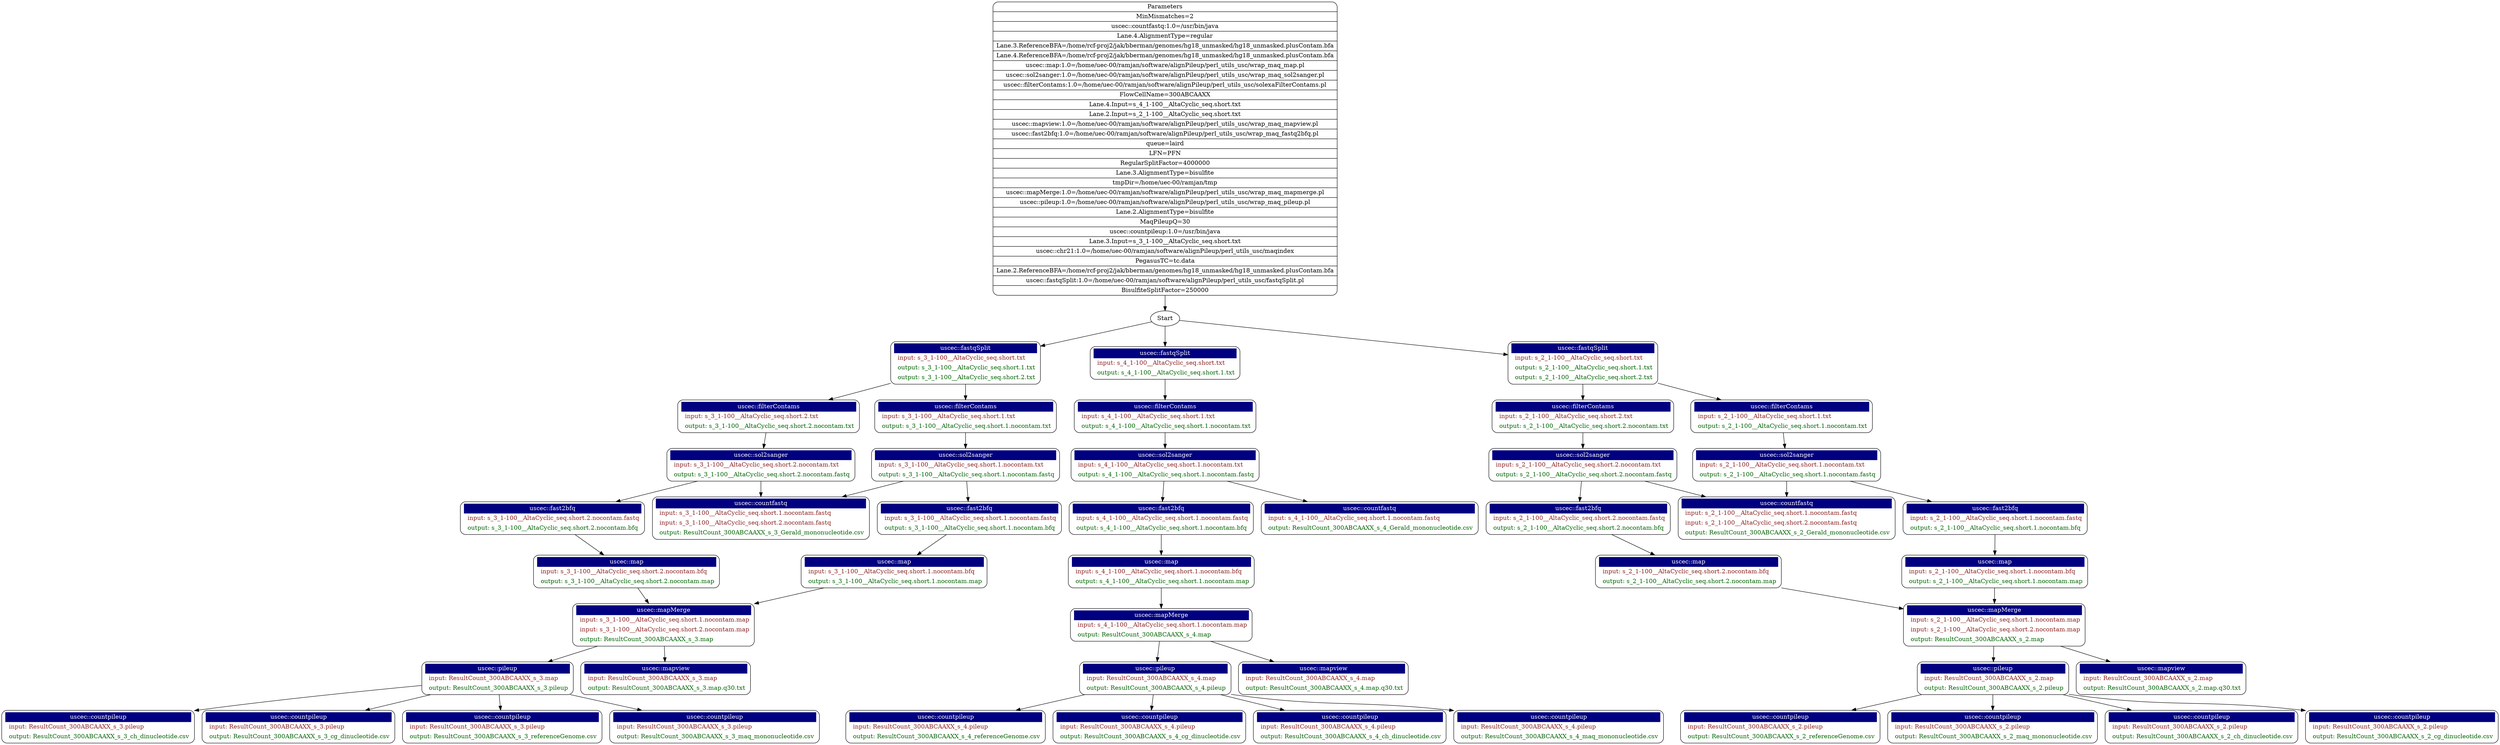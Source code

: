 digraph g {
"Parameters" [
shape = "Mrecord"
 label = "{ Parameters  | MinMismatches=2 | uscec::countfastq:1.0=/usr/bin/java | Lane.4.AlignmentType=regular | Lane.3.ReferenceBFA=/home/rcf-proj2/jak/bberman/genomes/hg18_unmasked/hg18_unmasked.plusContam.bfa | Lane.4.ReferenceBFA=/home/rcf-proj2/jak/bberman/genomes/hg18_unmasked/hg18_unmasked.plusContam.bfa | uscec::map:1.0=/home/uec-00/ramjan/software/alignPileup/perl_utils_usc/wrap_maq_map.pl | uscec::sol2sanger:1.0=/home/uec-00/ramjan/software/alignPileup/perl_utils_usc/wrap_maq_sol2sanger.pl | uscec::filterContams:1.0=/home/uec-00/ramjan/software/alignPileup/perl_utils_usc/solexaFilterContams.pl | FlowCellName=300ABCAAXX | Lane.4.Input=s_4_1-100__AltaCyclic_seq.short.txt | Lane.2.Input=s_2_1-100__AltaCyclic_seq.short.txt | uscec::mapview:1.0=/home/uec-00/ramjan/software/alignPileup/perl_utils_usc/wrap_maq_mapview.pl | uscec::fast2bfq:1.0=/home/uec-00/ramjan/software/alignPileup/perl_utils_usc/wrap_maq_fastq2bfq.pl | queue=laird | LFN=PFN | RegularSplitFactor=4000000 | Lane.3.AlignmentType=bisulfite | tmpDir=/home/uec-00/ramjan/tmp | uscec::mapMerge:1.0=/home/uec-00/ramjan/software/alignPileup/perl_utils_usc/wrap_maq_mapmerge.pl | uscec::pileup:1.0=/home/uec-00/ramjan/software/alignPileup/perl_utils_usc/wrap_maq_pileup.pl | Lane.2.AlignmentType=bisulfite | MaqPileupQ=30 | uscec::countpileup:1.0=/usr/bin/java | Lane.3.Input=s_3_1-100__AltaCyclic_seq.short.txt | uscec::chr21:1.0=/home/uec-00/ramjan/software/alignPileup/perl_utils_usc/maqindex | PegasusTC=tc.data | Lane.2.ReferenceBFA=/home/rcf-proj2/jak/bberman/genomes/hg18_unmasked/hg18_unmasked.plusContam.bfa | uscec::fastqSplit:1.0=/home/uec-00/ramjan/software/alignPileup/perl_utils_usc/fastqSplit.pl | BisulfiteSplitFactor=250000}" ];
"filterContams_s_2_1-100__AltaCyclic_seq.short.2.txt" [
shape = "Mrecord"
label =<<table border="0" cellborder="0" cellspacing="0" cellpadding="4"><tr><td bgcolor="navy"><font color="white">uscec::filterContams</font></td></tr><tr><td align="left"><font color="brown4"> input: s_2_1-100__AltaCyclic_seq.short.2.txt</font></td></tr><tr><td align="left"><font color="darkgreen"> output: s_2_1-100__AltaCyclic_seq.short.2.nocontam.txt</font></td></tr></table>> ];
"map_s_2_1-100__AltaCyclic_seq.short.2.nocontam.bfq" [
shape = "Mrecord"
label =<<table border="0" cellborder="0" cellspacing="0" cellpadding="4"><tr><td bgcolor="navy"><font color="white">uscec::map</font></td></tr><tr><td align="left"><font color="brown4"> input: s_2_1-100__AltaCyclic_seq.short.2.nocontam.bfq</font></td></tr><tr><td align="left"><font color="darkgreen"> output: s_2_1-100__AltaCyclic_seq.short.2.nocontam.map</font></td></tr></table>> ];
"fast2bfq_s_3_1-100__AltaCyclic_seq.short.1.nocontam.fastq" [
shape = "Mrecord"
label =<<table border="0" cellborder="0" cellspacing="0" cellpadding="4"><tr><td bgcolor="navy"><font color="white">uscec::fast2bfq</font></td></tr><tr><td align="left"><font color="brown4"> input: s_3_1-100__AltaCyclic_seq.short.1.nocontam.fastq</font></td></tr><tr><td align="left"><font color="darkgreen"> output: s_3_1-100__AltaCyclic_seq.short.1.nocontam.bfq</font></td></tr></table>> ];
"fast2bfq_s_2_1-100__AltaCyclic_seq.short.2.nocontam.fastq" [
shape = "Mrecord"
label =<<table border="0" cellborder="0" cellspacing="0" cellpadding="4"><tr><td bgcolor="navy"><font color="white">uscec::fast2bfq</font></td></tr><tr><td align="left"><font color="brown4"> input: s_2_1-100__AltaCyclic_seq.short.2.nocontam.fastq</font></td></tr><tr><td align="left"><font color="darkgreen"> output: s_2_1-100__AltaCyclic_seq.short.2.nocontam.bfq</font></td></tr></table>> ];
"fast2bfq_s_4_1-100__AltaCyclic_seq.short.1.nocontam.fastq" [
shape = "Mrecord"
label =<<table border="0" cellborder="0" cellspacing="0" cellpadding="4"><tr><td bgcolor="navy"><font color="white">uscec::fast2bfq</font></td></tr><tr><td align="left"><font color="brown4"> input: s_4_1-100__AltaCyclic_seq.short.1.nocontam.fastq</font></td></tr><tr><td align="left"><font color="darkgreen"> output: s_4_1-100__AltaCyclic_seq.short.1.nocontam.bfq</font></td></tr></table>> ];
"pileup_ResultCount_300ABCAAXX_s_2.map" [
shape = "Mrecord"
label =<<table border="0" cellborder="0" cellspacing="0" cellpadding="4"><tr><td bgcolor="navy"><font color="white">uscec::pileup</font></td></tr><tr><td align="left"><font color="brown4"> input: ResultCount_300ABCAAXX_s_2.map</font></td></tr><tr><td align="left"><font color="darkgreen"> output: ResultCount_300ABCAAXX_s_2.pileup</font></td></tr></table>> ];
"pileup_ResultCount_300ABCAAXX_s_3.map" [
shape = "Mrecord"
label =<<table border="0" cellborder="0" cellspacing="0" cellpadding="4"><tr><td bgcolor="navy"><font color="white">uscec::pileup</font></td></tr><tr><td align="left"><font color="brown4"> input: ResultCount_300ABCAAXX_s_3.map</font></td></tr><tr><td align="left"><font color="darkgreen"> output: ResultCount_300ABCAAXX_s_3.pileup</font></td></tr></table>> ];
"countfastq_300ABCAAXX2" [
shape = "Mrecord"
label =<<table border="0" cellborder="0" cellspacing="0" cellpadding="4"><tr><td bgcolor="navy"><font color="white">uscec::countfastq</font></td></tr><tr><td align="left"><font color="brown4"> input: s_2_1-100__AltaCyclic_seq.short.1.nocontam.fastq</font></td></tr><tr><td align="left"><font color="brown4"> input: s_2_1-100__AltaCyclic_seq.short.2.nocontam.fastq</font></td></tr><tr><td align="left"><font color="darkgreen"> output: ResultCount_300ABCAAXX_s_2_Gerald_mononucleotide.csv</font></td></tr></table>> ];
"countpileup_ResultCount_300ABCAAXX_s_4.pileup-refComposition" [
shape = "Mrecord"
label =<<table border="0" cellborder="0" cellspacing="0" cellpadding="4"><tr><td bgcolor="navy"><font color="white">uscec::countpileup</font></td></tr><tr><td align="left"><font color="brown4"> input: ResultCount_300ABCAAXX_s_4.pileup</font></td></tr><tr><td align="left"><font color="darkgreen"> output: ResultCount_300ABCAAXX_s_4_referenceGenome.csv</font></td></tr></table>> ];
"fast2bfq_s_2_1-100__AltaCyclic_seq.short.1.nocontam.fastq" [
shape = "Mrecord"
label =<<table border="0" cellborder="0" cellspacing="0" cellpadding="4"><tr><td bgcolor="navy"><font color="white">uscec::fast2bfq</font></td></tr><tr><td align="left"><font color="brown4"> input: s_2_1-100__AltaCyclic_seq.short.1.nocontam.fastq</font></td></tr><tr><td align="left"><font color="darkgreen"> output: s_2_1-100__AltaCyclic_seq.short.1.nocontam.bfq</font></td></tr></table>> ];
"sol2sanger_s_4_1-100__AltaCyclic_seq.short.1.nocontam.txt" [
shape = "Mrecord"
label =<<table border="0" cellborder="0" cellspacing="0" cellpadding="4"><tr><td bgcolor="navy"><font color="white">uscec::sol2sanger</font></td></tr><tr><td align="left"><font color="brown4"> input: s_4_1-100__AltaCyclic_seq.short.1.nocontam.txt</font></td></tr><tr><td align="left"><font color="darkgreen"> output: s_4_1-100__AltaCyclic_seq.short.1.nocontam.fastq</font></td></tr></table>> ];
"fastqSpit_s_3_1-100__AltaCyclic_seq.short.txt" [
shape = "Mrecord"
label =<<table border="0" cellborder="0" cellspacing="0" cellpadding="4"><tr><td bgcolor="navy"><font color="white">uscec::fastqSplit</font></td></tr><tr><td align="left"><font color="brown4"> input: s_3_1-100__AltaCyclic_seq.short.txt</font></td></tr><tr><td align="left"><font color="darkgreen"> output: s_3_1-100__AltaCyclic_seq.short.1.txt</font></td></tr><tr><td align="left"><font color="darkgreen"> output: s_3_1-100__AltaCyclic_seq.short.2.txt</font></td></tr></table>> ];
"map_s_3_1-100__AltaCyclic_seq.short.1.nocontam.bfq" [
shape = "Mrecord"
label =<<table border="0" cellborder="0" cellspacing="0" cellpadding="4"><tr><td bgcolor="navy"><font color="white">uscec::map</font></td></tr><tr><td align="left"><font color="brown4"> input: s_3_1-100__AltaCyclic_seq.short.1.nocontam.bfq</font></td></tr><tr><td align="left"><font color="darkgreen"> output: s_3_1-100__AltaCyclic_seq.short.1.nocontam.map</font></td></tr></table>> ];
"filterContams_s_3_1-100__AltaCyclic_seq.short.2.txt" [
shape = "Mrecord"
label =<<table border="0" cellborder="0" cellspacing="0" cellpadding="4"><tr><td bgcolor="navy"><font color="white">uscec::filterContams</font></td></tr><tr><td align="left"><font color="brown4"> input: s_3_1-100__AltaCyclic_seq.short.2.txt</font></td></tr><tr><td align="left"><font color="darkgreen"> output: s_3_1-100__AltaCyclic_seq.short.2.nocontam.txt</font></td></tr></table>> ];
"filterContams_s_4_1-100__AltaCyclic_seq.short.1.txt" [
shape = "Mrecord"
label =<<table border="0" cellborder="0" cellspacing="0" cellpadding="4"><tr><td bgcolor="navy"><font color="white">uscec::filterContams</font></td></tr><tr><td align="left"><font color="brown4"> input: s_4_1-100__AltaCyclic_seq.short.1.txt</font></td></tr><tr><td align="left"><font color="darkgreen"> output: s_4_1-100__AltaCyclic_seq.short.1.nocontam.txt</font></td></tr></table>> ];
"sol2sanger_s_2_1-100__AltaCyclic_seq.short.1.nocontam.txt" [
shape = "Mrecord"
label =<<table border="0" cellborder="0" cellspacing="0" cellpadding="4"><tr><td bgcolor="navy"><font color="white">uscec::sol2sanger</font></td></tr><tr><td align="left"><font color="brown4"> input: s_2_1-100__AltaCyclic_seq.short.1.nocontam.txt</font></td></tr><tr><td align="left"><font color="darkgreen"> output: s_2_1-100__AltaCyclic_seq.short.1.nocontam.fastq</font></td></tr></table>> ];
"fastqSpit_s_4_1-100__AltaCyclic_seq.short.txt" [
shape = "Mrecord"
label =<<table border="0" cellborder="0" cellspacing="0" cellpadding="4"><tr><td bgcolor="navy"><font color="white">uscec::fastqSplit</font></td></tr><tr><td align="left"><font color="brown4"> input: s_4_1-100__AltaCyclic_seq.short.txt</font></td></tr><tr><td align="left"><font color="darkgreen"> output: s_4_1-100__AltaCyclic_seq.short.1.txt</font></td></tr></table>> ];
"mapMerge_300ABCAAXX2" [
shape = "Mrecord"
label =<<table border="0" cellborder="0" cellspacing="0" cellpadding="4"><tr><td bgcolor="navy"><font color="white">uscec::mapMerge</font></td></tr><tr><td align="left"><font color="brown4"> input: s_2_1-100__AltaCyclic_seq.short.1.nocontam.map</font></td></tr><tr><td align="left"><font color="brown4"> input: s_2_1-100__AltaCyclic_seq.short.2.nocontam.map</font></td></tr><tr><td align="left"><font color="darkgreen"> output: ResultCount_300ABCAAXX_s_2.map</font></td></tr></table>> ];
"filterContams_s_2_1-100__AltaCyclic_seq.short.1.txt" [
shape = "Mrecord"
label =<<table border="0" cellborder="0" cellspacing="0" cellpadding="4"><tr><td bgcolor="navy"><font color="white">uscec::filterContams</font></td></tr><tr><td align="left"><font color="brown4"> input: s_2_1-100__AltaCyclic_seq.short.1.txt</font></td></tr><tr><td align="left"><font color="darkgreen"> output: s_2_1-100__AltaCyclic_seq.short.1.nocontam.txt</font></td></tr></table>> ];
"mapview_ResultCount_300ABCAAXX_s_2.map" [
shape = "Mrecord"
label =<<table border="0" cellborder="0" cellspacing="0" cellpadding="4"><tr><td bgcolor="navy"><font color="white">uscec::mapview</font></td></tr><tr><td align="left"><font color="brown4"> input: ResultCount_300ABCAAXX_s_2.map</font></td></tr><tr><td align="left"><font color="darkgreen"> output: ResultCount_300ABCAAXX_s_2.map.q30.txt</font></td></tr></table>> ];
"countpileup_ResultCount_300ABCAAXX_s_3.pileup-chonly" [
shape = "Mrecord"
label =<<table border="0" cellborder="0" cellspacing="0" cellpadding="4"><tr><td bgcolor="navy"><font color="white">uscec::countpileup</font></td></tr><tr><td align="left"><font color="brown4"> input: ResultCount_300ABCAAXX_s_3.pileup</font></td></tr><tr><td align="left"><font color="darkgreen"> output: ResultCount_300ABCAAXX_s_3_ch_dinucleotide.csv</font></td></tr></table>> ];
"sol2sanger_s_3_1-100__AltaCyclic_seq.short.2.nocontam.txt" [
shape = "Mrecord"
label =<<table border="0" cellborder="0" cellspacing="0" cellpadding="4"><tr><td bgcolor="navy"><font color="white">uscec::sol2sanger</font></td></tr><tr><td align="left"><font color="brown4"> input: s_3_1-100__AltaCyclic_seq.short.2.nocontam.txt</font></td></tr><tr><td align="left"><font color="darkgreen"> output: s_3_1-100__AltaCyclic_seq.short.2.nocontam.fastq</font></td></tr></table>> ];
"sol2sanger_s_2_1-100__AltaCyclic_seq.short.2.nocontam.txt" [
shape = "Mrecord"
label =<<table border="0" cellborder="0" cellspacing="0" cellpadding="4"><tr><td bgcolor="navy"><font color="white">uscec::sol2sanger</font></td></tr><tr><td align="left"><font color="brown4"> input: s_2_1-100__AltaCyclic_seq.short.2.nocontam.txt</font></td></tr><tr><td align="left"><font color="darkgreen"> output: s_2_1-100__AltaCyclic_seq.short.2.nocontam.fastq</font></td></tr></table>> ];
"map_s_2_1-100__AltaCyclic_seq.short.1.nocontam.bfq" [
shape = "Mrecord"
label =<<table border="0" cellborder="0" cellspacing="0" cellpadding="4"><tr><td bgcolor="navy"><font color="white">uscec::map</font></td></tr><tr><td align="left"><font color="brown4"> input: s_2_1-100__AltaCyclic_seq.short.1.nocontam.bfq</font></td></tr><tr><td align="left"><font color="darkgreen"> output: s_2_1-100__AltaCyclic_seq.short.1.nocontam.map</font></td></tr></table>> ];
"mapMerge_300ABCAAXX3" [
shape = "Mrecord"
label =<<table border="0" cellborder="0" cellspacing="0" cellpadding="4"><tr><td bgcolor="navy"><font color="white">uscec::mapMerge</font></td></tr><tr><td align="left"><font color="brown4"> input: s_3_1-100__AltaCyclic_seq.short.1.nocontam.map</font></td></tr><tr><td align="left"><font color="brown4"> input: s_3_1-100__AltaCyclic_seq.short.2.nocontam.map</font></td></tr><tr><td align="left"><font color="darkgreen"> output: ResultCount_300ABCAAXX_s_3.map</font></td></tr></table>> ];
"countpileup_ResultCount_300ABCAAXX_s_2.pileup-refComposition" [
shape = "Mrecord"
label =<<table border="0" cellborder="0" cellspacing="0" cellpadding="4"><tr><td bgcolor="navy"><font color="white">uscec::countpileup</font></td></tr><tr><td align="left"><font color="brown4"> input: ResultCount_300ABCAAXX_s_2.pileup</font></td></tr><tr><td align="left"><font color="darkgreen"> output: ResultCount_300ABCAAXX_s_2_referenceGenome.csv</font></td></tr></table>> ];
"mapMerge_300ABCAAXX4" [
shape = "Mrecord"
label =<<table border="0" cellborder="0" cellspacing="0" cellpadding="4"><tr><td bgcolor="navy"><font color="white">uscec::mapMerge</font></td></tr><tr><td align="left"><font color="brown4"> input: s_4_1-100__AltaCyclic_seq.short.1.nocontam.map</font></td></tr><tr><td align="left"><font color="darkgreen"> output: ResultCount_300ABCAAXX_s_4.map</font></td></tr></table>> ];
"countpileup_ResultCount_300ABCAAXX_s_4.pileup-cgonly" [
shape = "Mrecord"
label =<<table border="0" cellborder="0" cellspacing="0" cellpadding="4"><tr><td bgcolor="navy"><font color="white">uscec::countpileup</font></td></tr><tr><td align="left"><font color="brown4"> input: ResultCount_300ABCAAXX_s_4.pileup</font></td></tr><tr><td align="left"><font color="darkgreen"> output: ResultCount_300ABCAAXX_s_4_cg_dinucleotide.csv</font></td></tr></table>> ];
"countpileup_ResultCount_300ABCAAXX_s_2.pileup" [
shape = "Mrecord"
label =<<table border="0" cellborder="0" cellspacing="0" cellpadding="4"><tr><td bgcolor="navy"><font color="white">uscec::countpileup</font></td></tr><tr><td align="left"><font color="brown4"> input: ResultCount_300ABCAAXX_s_2.pileup</font></td></tr><tr><td align="left"><font color="darkgreen"> output: ResultCount_300ABCAAXX_s_2_maq_mononucleotide.csv</font></td></tr></table>> ];
"countpileup_ResultCount_300ABCAAXX_s_3.pileup-cgonly" [
shape = "Mrecord"
label =<<table border="0" cellborder="0" cellspacing="0" cellpadding="4"><tr><td bgcolor="navy"><font color="white">uscec::countpileup</font></td></tr><tr><td align="left"><font color="brown4"> input: ResultCount_300ABCAAXX_s_3.pileup</font></td></tr><tr><td align="left"><font color="darkgreen"> output: ResultCount_300ABCAAXX_s_3_cg_dinucleotide.csv</font></td></tr></table>> ];
"countpileup_ResultCount_300ABCAAXX_s_3.pileup-refComposition" [
shape = "Mrecord"
label =<<table border="0" cellborder="0" cellspacing="0" cellpadding="4"><tr><td bgcolor="navy"><font color="white">uscec::countpileup</font></td></tr><tr><td align="left"><font color="brown4"> input: ResultCount_300ABCAAXX_s_3.pileup</font></td></tr><tr><td align="left"><font color="darkgreen"> output: ResultCount_300ABCAAXX_s_3_referenceGenome.csv</font></td></tr></table>> ];
"pileup_ResultCount_300ABCAAXX_s_4.map" [
shape = "Mrecord"
label =<<table border="0" cellborder="0" cellspacing="0" cellpadding="4"><tr><td bgcolor="navy"><font color="white">uscec::pileup</font></td></tr><tr><td align="left"><font color="brown4"> input: ResultCount_300ABCAAXX_s_4.map</font></td></tr><tr><td align="left"><font color="darkgreen"> output: ResultCount_300ABCAAXX_s_4.pileup</font></td></tr></table>> ];
"map_s_4_1-100__AltaCyclic_seq.short.1.nocontam.bfq" [
shape = "Mrecord"
label =<<table border="0" cellborder="0" cellspacing="0" cellpadding="4"><tr><td bgcolor="navy"><font color="white">uscec::map</font></td></tr><tr><td align="left"><font color="brown4"> input: s_4_1-100__AltaCyclic_seq.short.1.nocontam.bfq</font></td></tr><tr><td align="left"><font color="darkgreen"> output: s_4_1-100__AltaCyclic_seq.short.1.nocontam.map</font></td></tr></table>> ];
"map_s_3_1-100__AltaCyclic_seq.short.2.nocontam.bfq" [
shape = "Mrecord"
label =<<table border="0" cellborder="0" cellspacing="0" cellpadding="4"><tr><td bgcolor="navy"><font color="white">uscec::map</font></td></tr><tr><td align="left"><font color="brown4"> input: s_3_1-100__AltaCyclic_seq.short.2.nocontam.bfq</font></td></tr><tr><td align="left"><font color="darkgreen"> output: s_3_1-100__AltaCyclic_seq.short.2.nocontam.map</font></td></tr></table>> ];
"fastqSpit_s_2_1-100__AltaCyclic_seq.short.txt" [
shape = "Mrecord"
label =<<table border="0" cellborder="0" cellspacing="0" cellpadding="4"><tr><td bgcolor="navy"><font color="white">uscec::fastqSplit</font></td></tr><tr><td align="left"><font color="brown4"> input: s_2_1-100__AltaCyclic_seq.short.txt</font></td></tr><tr><td align="left"><font color="darkgreen"> output: s_2_1-100__AltaCyclic_seq.short.1.txt</font></td></tr><tr><td align="left"><font color="darkgreen"> output: s_2_1-100__AltaCyclic_seq.short.2.txt</font></td></tr></table>> ];
"mapview_ResultCount_300ABCAAXX_s_3.map" [
shape = "Mrecord"
label =<<table border="0" cellborder="0" cellspacing="0" cellpadding="4"><tr><td bgcolor="navy"><font color="white">uscec::mapview</font></td></tr><tr><td align="left"><font color="brown4"> input: ResultCount_300ABCAAXX_s_3.map</font></td></tr><tr><td align="left"><font color="darkgreen"> output: ResultCount_300ABCAAXX_s_3.map.q30.txt</font></td></tr></table>> ];
"countpileup_ResultCount_300ABCAAXX_s_2.pileup-chonly" [
shape = "Mrecord"
label =<<table border="0" cellborder="0" cellspacing="0" cellpadding="4"><tr><td bgcolor="navy"><font color="white">uscec::countpileup</font></td></tr><tr><td align="left"><font color="brown4"> input: ResultCount_300ABCAAXX_s_2.pileup</font></td></tr><tr><td align="left"><font color="darkgreen"> output: ResultCount_300ABCAAXX_s_2_ch_dinucleotide.csv</font></td></tr></table>> ];
"countpileup_ResultCount_300ABCAAXX_s_2.pileup-cgonly" [
shape = "Mrecord"
label =<<table border="0" cellborder="0" cellspacing="0" cellpadding="4"><tr><td bgcolor="navy"><font color="white">uscec::countpileup</font></td></tr><tr><td align="left"><font color="brown4"> input: ResultCount_300ABCAAXX_s_2.pileup</font></td></tr><tr><td align="left"><font color="darkgreen"> output: ResultCount_300ABCAAXX_s_2_cg_dinucleotide.csv</font></td></tr></table>> ];
"countfastq_300ABCAAXX3" [
shape = "Mrecord"
label =<<table border="0" cellborder="0" cellspacing="0" cellpadding="4"><tr><td bgcolor="navy"><font color="white">uscec::countfastq</font></td></tr><tr><td align="left"><font color="brown4"> input: s_3_1-100__AltaCyclic_seq.short.1.nocontam.fastq</font></td></tr><tr><td align="left"><font color="brown4"> input: s_3_1-100__AltaCyclic_seq.short.2.nocontam.fastq</font></td></tr><tr><td align="left"><font color="darkgreen"> output: ResultCount_300ABCAAXX_s_3_Gerald_mononucleotide.csv</font></td></tr></table>> ];
"sol2sanger_s_3_1-100__AltaCyclic_seq.short.1.nocontam.txt" [
shape = "Mrecord"
label =<<table border="0" cellborder="0" cellspacing="0" cellpadding="4"><tr><td bgcolor="navy"><font color="white">uscec::sol2sanger</font></td></tr><tr><td align="left"><font color="brown4"> input: s_3_1-100__AltaCyclic_seq.short.1.nocontam.txt</font></td></tr><tr><td align="left"><font color="darkgreen"> output: s_3_1-100__AltaCyclic_seq.short.1.nocontam.fastq</font></td></tr></table>> ];
"mapview_ResultCount_300ABCAAXX_s_4.map" [
shape = "Mrecord"
label =<<table border="0" cellborder="0" cellspacing="0" cellpadding="4"><tr><td bgcolor="navy"><font color="white">uscec::mapview</font></td></tr><tr><td align="left"><font color="brown4"> input: ResultCount_300ABCAAXX_s_4.map</font></td></tr><tr><td align="left"><font color="darkgreen"> output: ResultCount_300ABCAAXX_s_4.map.q30.txt</font></td></tr></table>> ];
"countpileup_ResultCount_300ABCAAXX_s_3.pileup" [
shape = "Mrecord"
label =<<table border="0" cellborder="0" cellspacing="0" cellpadding="4"><tr><td bgcolor="navy"><font color="white">uscec::countpileup</font></td></tr><tr><td align="left"><font color="brown4"> input: ResultCount_300ABCAAXX_s_3.pileup</font></td></tr><tr><td align="left"><font color="darkgreen"> output: ResultCount_300ABCAAXX_s_3_maq_mononucleotide.csv</font></td></tr></table>> ];
"countpileup_ResultCount_300ABCAAXX_s_4.pileup-chonly" [
shape = "Mrecord"
label =<<table border="0" cellborder="0" cellspacing="0" cellpadding="4"><tr><td bgcolor="navy"><font color="white">uscec::countpileup</font></td></tr><tr><td align="left"><font color="brown4"> input: ResultCount_300ABCAAXX_s_4.pileup</font></td></tr><tr><td align="left"><font color="darkgreen"> output: ResultCount_300ABCAAXX_s_4_ch_dinucleotide.csv</font></td></tr></table>> ];
"fast2bfq_s_3_1-100__AltaCyclic_seq.short.2.nocontam.fastq" [
shape = "Mrecord"
label =<<table border="0" cellborder="0" cellspacing="0" cellpadding="4"><tr><td bgcolor="navy"><font color="white">uscec::fast2bfq</font></td></tr><tr><td align="left"><font color="brown4"> input: s_3_1-100__AltaCyclic_seq.short.2.nocontam.fastq</font></td></tr><tr><td align="left"><font color="darkgreen"> output: s_3_1-100__AltaCyclic_seq.short.2.nocontam.bfq</font></td></tr></table>> ];
"countfastq_300ABCAAXX4" [
shape = "Mrecord"
label =<<table border="0" cellborder="0" cellspacing="0" cellpadding="4"><tr><td bgcolor="navy"><font color="white">uscec::countfastq</font></td></tr><tr><td align="left"><font color="brown4"> input: s_4_1-100__AltaCyclic_seq.short.1.nocontam.fastq</font></td></tr><tr><td align="left"><font color="darkgreen"> output: ResultCount_300ABCAAXX_s_4_Gerald_mononucleotide.csv</font></td></tr></table>> ];
"countpileup_ResultCount_300ABCAAXX_s_4.pileup" [
shape = "Mrecord"
label =<<table border="0" cellborder="0" cellspacing="0" cellpadding="4"><tr><td bgcolor="navy"><font color="white">uscec::countpileup</font></td></tr><tr><td align="left"><font color="brown4"> input: ResultCount_300ABCAAXX_s_4.pileup</font></td></tr><tr><td align="left"><font color="darkgreen"> output: ResultCount_300ABCAAXX_s_4_maq_mononucleotide.csv</font></td></tr></table>> ];
"filterContams_s_3_1-100__AltaCyclic_seq.short.1.txt" [
shape = "Mrecord"
label =<<table border="0" cellborder="0" cellspacing="0" cellpadding="4"><tr><td bgcolor="navy"><font color="white">uscec::filterContams</font></td></tr><tr><td align="left"><font color="brown4"> input: s_3_1-100__AltaCyclic_seq.short.1.txt</font></td></tr><tr><td align="left"><font color="darkgreen"> output: s_3_1-100__AltaCyclic_seq.short.1.nocontam.txt</font></td></tr></table>> ];
"filterContams_s_2_1-100__AltaCyclic_seq.short.2.txt" -> "sol2sanger_s_2_1-100__AltaCyclic_seq.short.2.nocontam.txt"
"map_s_2_1-100__AltaCyclic_seq.short.2.nocontam.bfq" -> "mapMerge_300ABCAAXX2"
"fast2bfq_s_3_1-100__AltaCyclic_seq.short.1.nocontam.fastq" -> "map_s_3_1-100__AltaCyclic_seq.short.1.nocontam.bfq"
"fast2bfq_s_2_1-100__AltaCyclic_seq.short.2.nocontam.fastq" -> "map_s_2_1-100__AltaCyclic_seq.short.2.nocontam.bfq"
"fast2bfq_s_4_1-100__AltaCyclic_seq.short.1.nocontam.fastq" -> "map_s_4_1-100__AltaCyclic_seq.short.1.nocontam.bfq"
"pileup_ResultCount_300ABCAAXX_s_2.map" -> "countpileup_ResultCount_300ABCAAXX_s_2.pileup"
"pileup_ResultCount_300ABCAAXX_s_2.map" -> "countpileup_ResultCount_300ABCAAXX_s_2.pileup-cgonly"
"pileup_ResultCount_300ABCAAXX_s_2.map" -> "countpileup_ResultCount_300ABCAAXX_s_2.pileup-chonly"
"pileup_ResultCount_300ABCAAXX_s_2.map" -> "countpileup_ResultCount_300ABCAAXX_s_2.pileup-refComposition"
"pileup_ResultCount_300ABCAAXX_s_3.map" -> "countpileup_ResultCount_300ABCAAXX_s_3.pileup"
"pileup_ResultCount_300ABCAAXX_s_3.map" -> "countpileup_ResultCount_300ABCAAXX_s_3.pileup-cgonly"
"pileup_ResultCount_300ABCAAXX_s_3.map" -> "countpileup_ResultCount_300ABCAAXX_s_3.pileup-chonly"
"pileup_ResultCount_300ABCAAXX_s_3.map" -> "countpileup_ResultCount_300ABCAAXX_s_3.pileup-refComposition"
"fast2bfq_s_2_1-100__AltaCyclic_seq.short.1.nocontam.fastq" -> "map_s_2_1-100__AltaCyclic_seq.short.1.nocontam.bfq"
"sol2sanger_s_4_1-100__AltaCyclic_seq.short.1.nocontam.txt" -> "countfastq_300ABCAAXX4"
"sol2sanger_s_4_1-100__AltaCyclic_seq.short.1.nocontam.txt" -> "fast2bfq_s_4_1-100__AltaCyclic_seq.short.1.nocontam.fastq"
"fastqSpit_s_3_1-100__AltaCyclic_seq.short.txt" -> "filterContams_s_3_1-100__AltaCyclic_seq.short.1.txt"
"fastqSpit_s_3_1-100__AltaCyclic_seq.short.txt" -> "filterContams_s_3_1-100__AltaCyclic_seq.short.2.txt"
"map_s_3_1-100__AltaCyclic_seq.short.1.nocontam.bfq" -> "mapMerge_300ABCAAXX3"
"filterContams_s_3_1-100__AltaCyclic_seq.short.2.txt" -> "sol2sanger_s_3_1-100__AltaCyclic_seq.short.2.nocontam.txt"
"filterContams_s_4_1-100__AltaCyclic_seq.short.1.txt" -> "sol2sanger_s_4_1-100__AltaCyclic_seq.short.1.nocontam.txt"
"sol2sanger_s_2_1-100__AltaCyclic_seq.short.1.nocontam.txt" -> "countfastq_300ABCAAXX2"
"sol2sanger_s_2_1-100__AltaCyclic_seq.short.1.nocontam.txt" -> "fast2bfq_s_2_1-100__AltaCyclic_seq.short.1.nocontam.fastq"
"fastqSpit_s_4_1-100__AltaCyclic_seq.short.txt" -> "filterContams_s_4_1-100__AltaCyclic_seq.short.1.txt"
"mapMerge_300ABCAAXX2" -> "mapview_ResultCount_300ABCAAXX_s_2.map"
"mapMerge_300ABCAAXX2" -> "pileup_ResultCount_300ABCAAXX_s_2.map"
"filterContams_s_2_1-100__AltaCyclic_seq.short.1.txt" -> "sol2sanger_s_2_1-100__AltaCyclic_seq.short.1.nocontam.txt"
"sol2sanger_s_3_1-100__AltaCyclic_seq.short.2.nocontam.txt" -> "countfastq_300ABCAAXX3"
"sol2sanger_s_3_1-100__AltaCyclic_seq.short.2.nocontam.txt" -> "fast2bfq_s_3_1-100__AltaCyclic_seq.short.2.nocontam.fastq"
"sol2sanger_s_2_1-100__AltaCyclic_seq.short.2.nocontam.txt" -> "countfastq_300ABCAAXX2"
"sol2sanger_s_2_1-100__AltaCyclic_seq.short.2.nocontam.txt" -> "fast2bfq_s_2_1-100__AltaCyclic_seq.short.2.nocontam.fastq"
"map_s_2_1-100__AltaCyclic_seq.short.1.nocontam.bfq" -> "mapMerge_300ABCAAXX2"
"mapMerge_300ABCAAXX3" -> "mapview_ResultCount_300ABCAAXX_s_3.map"
"mapMerge_300ABCAAXX3" -> "pileup_ResultCount_300ABCAAXX_s_3.map"
"mapMerge_300ABCAAXX4" -> "mapview_ResultCount_300ABCAAXX_s_4.map"
"mapMerge_300ABCAAXX4" -> "pileup_ResultCount_300ABCAAXX_s_4.map"
"pileup_ResultCount_300ABCAAXX_s_4.map" -> "countpileup_ResultCount_300ABCAAXX_s_4.pileup"
"pileup_ResultCount_300ABCAAXX_s_4.map" -> "countpileup_ResultCount_300ABCAAXX_s_4.pileup-cgonly"
"pileup_ResultCount_300ABCAAXX_s_4.map" -> "countpileup_ResultCount_300ABCAAXX_s_4.pileup-chonly"
"pileup_ResultCount_300ABCAAXX_s_4.map" -> "countpileup_ResultCount_300ABCAAXX_s_4.pileup-refComposition"
"map_s_4_1-100__AltaCyclic_seq.short.1.nocontam.bfq" -> "mapMerge_300ABCAAXX4"
"map_s_3_1-100__AltaCyclic_seq.short.2.nocontam.bfq" -> "mapMerge_300ABCAAXX3"
"fastqSpit_s_2_1-100__AltaCyclic_seq.short.txt" -> "filterContams_s_2_1-100__AltaCyclic_seq.short.1.txt"
"fastqSpit_s_2_1-100__AltaCyclic_seq.short.txt" -> "filterContams_s_2_1-100__AltaCyclic_seq.short.2.txt"
"sol2sanger_s_3_1-100__AltaCyclic_seq.short.1.nocontam.txt" -> "countfastq_300ABCAAXX3"
"sol2sanger_s_3_1-100__AltaCyclic_seq.short.1.nocontam.txt" -> "fast2bfq_s_3_1-100__AltaCyclic_seq.short.1.nocontam.fastq"
"fast2bfq_s_3_1-100__AltaCyclic_seq.short.2.nocontam.fastq" -> "map_s_3_1-100__AltaCyclic_seq.short.2.nocontam.bfq"
"filterContams_s_3_1-100__AltaCyclic_seq.short.1.txt" -> "sol2sanger_s_3_1-100__AltaCyclic_seq.short.1.nocontam.txt"
Start -> "fastqSpit_s_3_1-100__AltaCyclic_seq.short.txt"
Start -> "fastqSpit_s_4_1-100__AltaCyclic_seq.short.txt"
Start -> "fastqSpit_s_2_1-100__AltaCyclic_seq.short.txt"
Parameters -> Start
}
